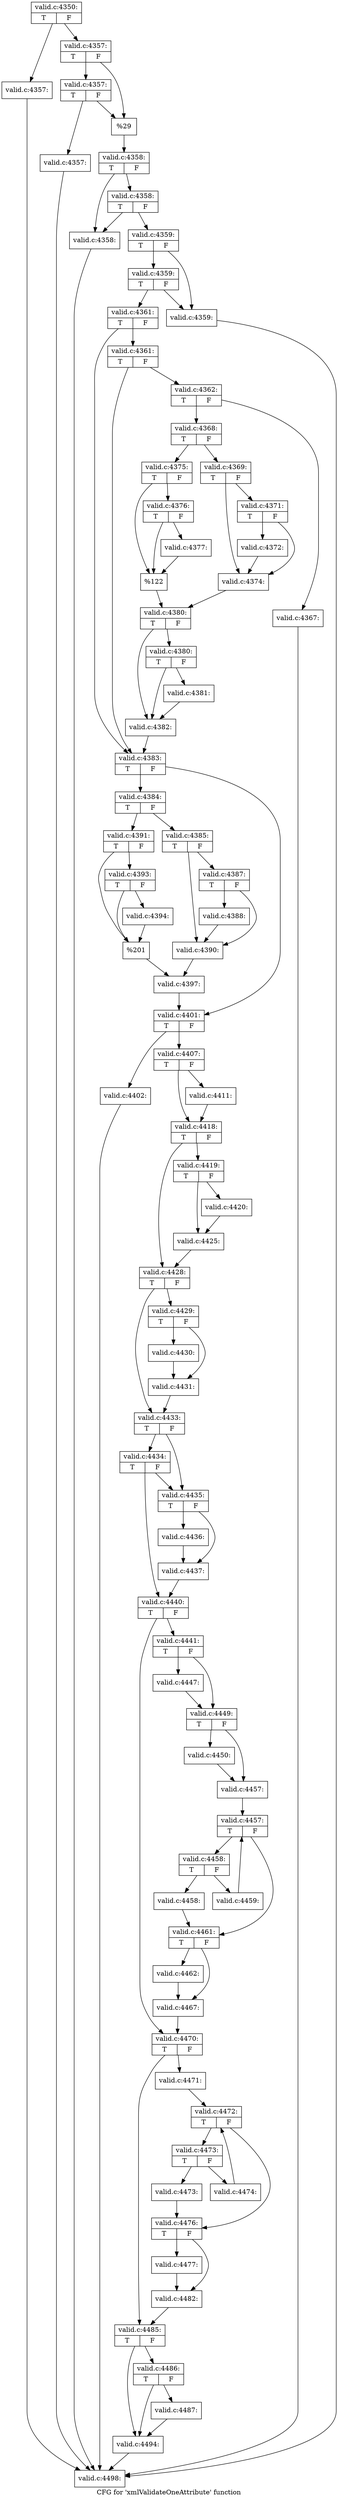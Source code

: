 digraph "CFG for 'xmlValidateOneAttribute' function" {
	label="CFG for 'xmlValidateOneAttribute' function";

	Node0x4d36450 [shape=record,label="{valid.c:4350:|{<s0>T|<s1>F}}"];
	Node0x4d36450 -> Node0x4d381a0;
	Node0x4d36450 -> Node0x4d38240;
	Node0x4d381a0 [shape=record,label="{valid.c:4357:}"];
	Node0x4d381a0 -> Node0x4d36780;
	Node0x4d38240 [shape=record,label="{valid.c:4357:|{<s0>T|<s1>F}}"];
	Node0x4d38240 -> Node0x4d385c0;
	Node0x4d38240 -> Node0x4d38570;
	Node0x4d385c0 [shape=record,label="{valid.c:4357:|{<s0>T|<s1>F}}"];
	Node0x4d385c0 -> Node0x4d38520;
	Node0x4d385c0 -> Node0x4d38570;
	Node0x4d38520 [shape=record,label="{valid.c:4357:}"];
	Node0x4d38520 -> Node0x4d36780;
	Node0x4d38570 [shape=record,label="{%29}"];
	Node0x4d38570 -> Node0x4d381f0;
	Node0x4d381f0 [shape=record,label="{valid.c:4358:|{<s0>T|<s1>F}}"];
	Node0x4d381f0 -> Node0x4d38cd0;
	Node0x4d381f0 -> Node0x4d38d70;
	Node0x4d38d70 [shape=record,label="{valid.c:4358:|{<s0>T|<s1>F}}"];
	Node0x4d38d70 -> Node0x4d38cd0;
	Node0x4d38d70 -> Node0x4d38d20;
	Node0x4d38cd0 [shape=record,label="{valid.c:4358:}"];
	Node0x4d38cd0 -> Node0x4d36780;
	Node0x4d38d20 [shape=record,label="{valid.c:4359:|{<s0>T|<s1>F}}"];
	Node0x4d38d20 -> Node0x4d39590;
	Node0x4d38d20 -> Node0x4d39630;
	Node0x4d39630 [shape=record,label="{valid.c:4359:|{<s0>T|<s1>F}}"];
	Node0x4d39630 -> Node0x4d39590;
	Node0x4d39630 -> Node0x4d395e0;
	Node0x4d39590 [shape=record,label="{valid.c:4359:}"];
	Node0x4d39590 -> Node0x4d36780;
	Node0x4d395e0 [shape=record,label="{valid.c:4361:|{<s0>T|<s1>F}}"];
	Node0x4d395e0 -> Node0x4d39ef0;
	Node0x4d395e0 -> Node0x4d39ea0;
	Node0x4d39ef0 [shape=record,label="{valid.c:4361:|{<s0>T|<s1>F}}"];
	Node0x4d39ef0 -> Node0x4d39e50;
	Node0x4d39ef0 -> Node0x4d39ea0;
	Node0x4d39e50 [shape=record,label="{valid.c:4362:|{<s0>T|<s1>F}}"];
	Node0x4d39e50 -> Node0x4fc3e70;
	Node0x4d39e50 -> Node0x4fc3ec0;
	Node0x4fc3e70 [shape=record,label="{valid.c:4367:}"];
	Node0x4fc3e70 -> Node0x4d36780;
	Node0x4fc3ec0 [shape=record,label="{valid.c:4368:|{<s0>T|<s1>F}}"];
	Node0x4fc3ec0 -> Node0x4fc4350;
	Node0x4fc3ec0 -> Node0x4fc43f0;
	Node0x4fc4350 [shape=record,label="{valid.c:4369:|{<s0>T|<s1>F}}"];
	Node0x4fc4350 -> Node0x4fc5200;
	Node0x4fc4350 -> Node0x4fc51b0;
	Node0x4fc5200 [shape=record,label="{valid.c:4371:|{<s0>T|<s1>F}}"];
	Node0x4fc5200 -> Node0x4fc5160;
	Node0x4fc5200 -> Node0x4fc51b0;
	Node0x4fc5160 [shape=record,label="{valid.c:4372:}"];
	Node0x4fc5160 -> Node0x4fc51b0;
	Node0x4fc51b0 [shape=record,label="{valid.c:4374:}"];
	Node0x4fc51b0 -> Node0x4fc43a0;
	Node0x4fc43f0 [shape=record,label="{valid.c:4375:|{<s0>T|<s1>F}}"];
	Node0x4fc43f0 -> Node0x4fc69a0;
	Node0x4fc43f0 -> Node0x4fc6950;
	Node0x4fc69a0 [shape=record,label="{valid.c:4376:|{<s0>T|<s1>F}}"];
	Node0x4fc69a0 -> Node0x4fc6900;
	Node0x4fc69a0 -> Node0x4fc6950;
	Node0x4fc6900 [shape=record,label="{valid.c:4377:}"];
	Node0x4fc6900 -> Node0x4fc6950;
	Node0x4fc6950 [shape=record,label="{%122}"];
	Node0x4fc6950 -> Node0x4fc43a0;
	Node0x4fc43a0 [shape=record,label="{valid.c:4380:|{<s0>T|<s1>F}}"];
	Node0x4fc43a0 -> Node0x4fc7820;
	Node0x4fc43a0 -> Node0x4fc77d0;
	Node0x4fc7820 [shape=record,label="{valid.c:4380:|{<s0>T|<s1>F}}"];
	Node0x4fc7820 -> Node0x4fc7780;
	Node0x4fc7820 -> Node0x4fc77d0;
	Node0x4fc7780 [shape=record,label="{valid.c:4381:}"];
	Node0x4fc7780 -> Node0x4fc77d0;
	Node0x4fc77d0 [shape=record,label="{valid.c:4382:}"];
	Node0x4fc77d0 -> Node0x4d39ea0;
	Node0x4d39ea0 [shape=record,label="{valid.c:4383:|{<s0>T|<s1>F}}"];
	Node0x4d39ea0 -> Node0x4fc8300;
	Node0x4d39ea0 -> Node0x4fc8350;
	Node0x4fc8300 [shape=record,label="{valid.c:4384:|{<s0>T|<s1>F}}"];
	Node0x4fc8300 -> Node0x4fc8710;
	Node0x4fc8300 -> Node0x4fc87b0;
	Node0x4fc8710 [shape=record,label="{valid.c:4385:|{<s0>T|<s1>F}}"];
	Node0x4fc8710 -> Node0x4fc9690;
	Node0x4fc8710 -> Node0x4fc9640;
	Node0x4fc9690 [shape=record,label="{valid.c:4387:|{<s0>T|<s1>F}}"];
	Node0x4fc9690 -> Node0x4fc95f0;
	Node0x4fc9690 -> Node0x4fc9640;
	Node0x4fc95f0 [shape=record,label="{valid.c:4388:}"];
	Node0x4fc95f0 -> Node0x4fc9640;
	Node0x4fc9640 [shape=record,label="{valid.c:4390:}"];
	Node0x4fc9640 -> Node0x4fc8760;
	Node0x4fc87b0 [shape=record,label="{valid.c:4391:|{<s0>T|<s1>F}}"];
	Node0x4fc87b0 -> Node0x4fcb090;
	Node0x4fc87b0 -> Node0x4fcb040;
	Node0x4fcb090 [shape=record,label="{valid.c:4393:|{<s0>T|<s1>F}}"];
	Node0x4fcb090 -> Node0x4fcaff0;
	Node0x4fcb090 -> Node0x4fcb040;
	Node0x4fcaff0 [shape=record,label="{valid.c:4394:}"];
	Node0x4fcaff0 -> Node0x4fcb040;
	Node0x4fcb040 [shape=record,label="{%201}"];
	Node0x4fcb040 -> Node0x4fc8760;
	Node0x4fc8760 [shape=record,label="{valid.c:4397:}"];
	Node0x4fc8760 -> Node0x4fc8350;
	Node0x4fc8350 [shape=record,label="{valid.c:4401:|{<s0>T|<s1>F}}"];
	Node0x4fc8350 -> Node0x4fcc090;
	Node0x4fc8350 -> Node0x4fcc0e0;
	Node0x4fcc090 [shape=record,label="{valid.c:4402:}"];
	Node0x4fcc090 -> Node0x4d36780;
	Node0x4fcc0e0 [shape=record,label="{valid.c:4407:|{<s0>T|<s1>F}}"];
	Node0x4fcc0e0 -> Node0x4fcd710;
	Node0x4fcc0e0 -> Node0x4fcd760;
	Node0x4fcd710 [shape=record,label="{valid.c:4411:}"];
	Node0x4fcd710 -> Node0x4fcd760;
	Node0x4fcd760 [shape=record,label="{valid.c:4418:|{<s0>T|<s1>F}}"];
	Node0x4fcd760 -> Node0x4fcf530;
	Node0x4fcd760 -> Node0x4fcf580;
	Node0x4fcf530 [shape=record,label="{valid.c:4419:|{<s0>T|<s1>F}}"];
	Node0x4fcf530 -> Node0x4fcfac0;
	Node0x4fcf530 -> Node0x4fcfa70;
	Node0x4fcfa70 [shape=record,label="{valid.c:4420:}"];
	Node0x4fcfa70 -> Node0x4fcfac0;
	Node0x4fcfac0 [shape=record,label="{valid.c:4425:}"];
	Node0x4fcfac0 -> Node0x4fcf580;
	Node0x4fcf580 [shape=record,label="{valid.c:4428:|{<s0>T|<s1>F}}"];
	Node0x4fcf580 -> Node0x4fd0cc0;
	Node0x4fcf580 -> Node0x4fd0d10;
	Node0x4fd0cc0 [shape=record,label="{valid.c:4429:|{<s0>T|<s1>F}}"];
	Node0x4fd0cc0 -> Node0x4fd1200;
	Node0x4fd0cc0 -> Node0x4fd1250;
	Node0x4fd1200 [shape=record,label="{valid.c:4430:}"];
	Node0x4fd1200 -> Node0x4fd1250;
	Node0x4fd1250 [shape=record,label="{valid.c:4431:}"];
	Node0x4fd1250 -> Node0x4fd0d10;
	Node0x4fd0d10 [shape=record,label="{valid.c:4433:|{<s0>T|<s1>F}}"];
	Node0x4fd0d10 -> Node0x4fd1a20;
	Node0x4fd0d10 -> Node0x4fd1ac0;
	Node0x4fd1ac0 [shape=record,label="{valid.c:4434:|{<s0>T|<s1>F}}"];
	Node0x4fd1ac0 -> Node0x4fd1a20;
	Node0x4fd1ac0 -> Node0x4fd1a70;
	Node0x4fd1a20 [shape=record,label="{valid.c:4435:|{<s0>T|<s1>F}}"];
	Node0x4fd1a20 -> Node0x4fd2310;
	Node0x4fd1a20 -> Node0x4fd2360;
	Node0x4fd2310 [shape=record,label="{valid.c:4436:}"];
	Node0x4fd2310 -> Node0x4fd2360;
	Node0x4fd2360 [shape=record,label="{valid.c:4437:}"];
	Node0x4fd2360 -> Node0x4fd1a70;
	Node0x4fd1a70 [shape=record,label="{valid.c:4440:|{<s0>T|<s1>F}}"];
	Node0x4fd1a70 -> Node0x5101f90;
	Node0x4fd1a70 -> Node0x5101fe0;
	Node0x5101f90 [shape=record,label="{valid.c:4441:|{<s0>T|<s1>F}}"];
	Node0x5101f90 -> Node0x5103050;
	Node0x5101f90 -> Node0x51030a0;
	Node0x5103050 [shape=record,label="{valid.c:4447:}"];
	Node0x5103050 -> Node0x51030a0;
	Node0x51030a0 [shape=record,label="{valid.c:4449:|{<s0>T|<s1>F}}"];
	Node0x51030a0 -> Node0x5103820;
	Node0x51030a0 -> Node0x5103870;
	Node0x5103820 [shape=record,label="{valid.c:4450:}"];
	Node0x5103820 -> Node0x5103870;
	Node0x5103870 [shape=record,label="{valid.c:4457:}"];
	Node0x5103870 -> Node0x5104e10;
	Node0x5104e10 [shape=record,label="{valid.c:4457:|{<s0>T|<s1>F}}"];
	Node0x5104e10 -> Node0x5105200;
	Node0x5104e10 -> Node0x5105030;
	Node0x5105200 [shape=record,label="{valid.c:4458:|{<s0>T|<s1>F}}"];
	Node0x5105200 -> Node0x51053c0;
	Node0x5105200 -> Node0x5105410;
	Node0x51053c0 [shape=record,label="{valid.c:4458:}"];
	Node0x51053c0 -> Node0x5105030;
	Node0x5105410 [shape=record,label="{valid.c:4459:}"];
	Node0x5105410 -> Node0x5104e10;
	Node0x5105030 [shape=record,label="{valid.c:4461:|{<s0>T|<s1>F}}"];
	Node0x5105030 -> Node0x5105c70;
	Node0x5105030 -> Node0x5105cc0;
	Node0x5105c70 [shape=record,label="{valid.c:4462:}"];
	Node0x5105c70 -> Node0x5105cc0;
	Node0x5105cc0 [shape=record,label="{valid.c:4467:}"];
	Node0x5105cc0 -> Node0x5101fe0;
	Node0x5101fe0 [shape=record,label="{valid.c:4470:|{<s0>T|<s1>F}}"];
	Node0x5101fe0 -> Node0x5106c10;
	Node0x5101fe0 -> Node0x5106c60;
	Node0x5106c10 [shape=record,label="{valid.c:4471:}"];
	Node0x5106c10 -> Node0x5107590;
	Node0x5107590 [shape=record,label="{valid.c:4472:|{<s0>T|<s1>F}}"];
	Node0x5107590 -> Node0x5107980;
	Node0x5107590 -> Node0x51077b0;
	Node0x5107980 [shape=record,label="{valid.c:4473:|{<s0>T|<s1>F}}"];
	Node0x5107980 -> Node0x5107b40;
	Node0x5107980 -> Node0x5107b90;
	Node0x5107b40 [shape=record,label="{valid.c:4473:}"];
	Node0x5107b40 -> Node0x51077b0;
	Node0x5107b90 [shape=record,label="{valid.c:4474:}"];
	Node0x5107b90 -> Node0x5107590;
	Node0x51077b0 [shape=record,label="{valid.c:4476:|{<s0>T|<s1>F}}"];
	Node0x51077b0 -> Node0x51083f0;
	Node0x51077b0 -> Node0x5108440;
	Node0x51083f0 [shape=record,label="{valid.c:4477:}"];
	Node0x51083f0 -> Node0x5108440;
	Node0x5108440 [shape=record,label="{valid.c:4482:}"];
	Node0x5108440 -> Node0x5106c60;
	Node0x5106c60 [shape=record,label="{valid.c:4485:|{<s0>T|<s1>F}}"];
	Node0x5106c60 -> Node0x51097e0;
	Node0x5106c60 -> Node0x5109790;
	Node0x51097e0 [shape=record,label="{valid.c:4486:|{<s0>T|<s1>F}}"];
	Node0x51097e0 -> Node0x5109790;
	Node0x51097e0 -> Node0x5109740;
	Node0x5109740 [shape=record,label="{valid.c:4487:}"];
	Node0x5109740 -> Node0x5109790;
	Node0x5109790 [shape=record,label="{valid.c:4494:}"];
	Node0x5109790 -> Node0x4d36780;
	Node0x4d36780 [shape=record,label="{valid.c:4498:}"];
}
